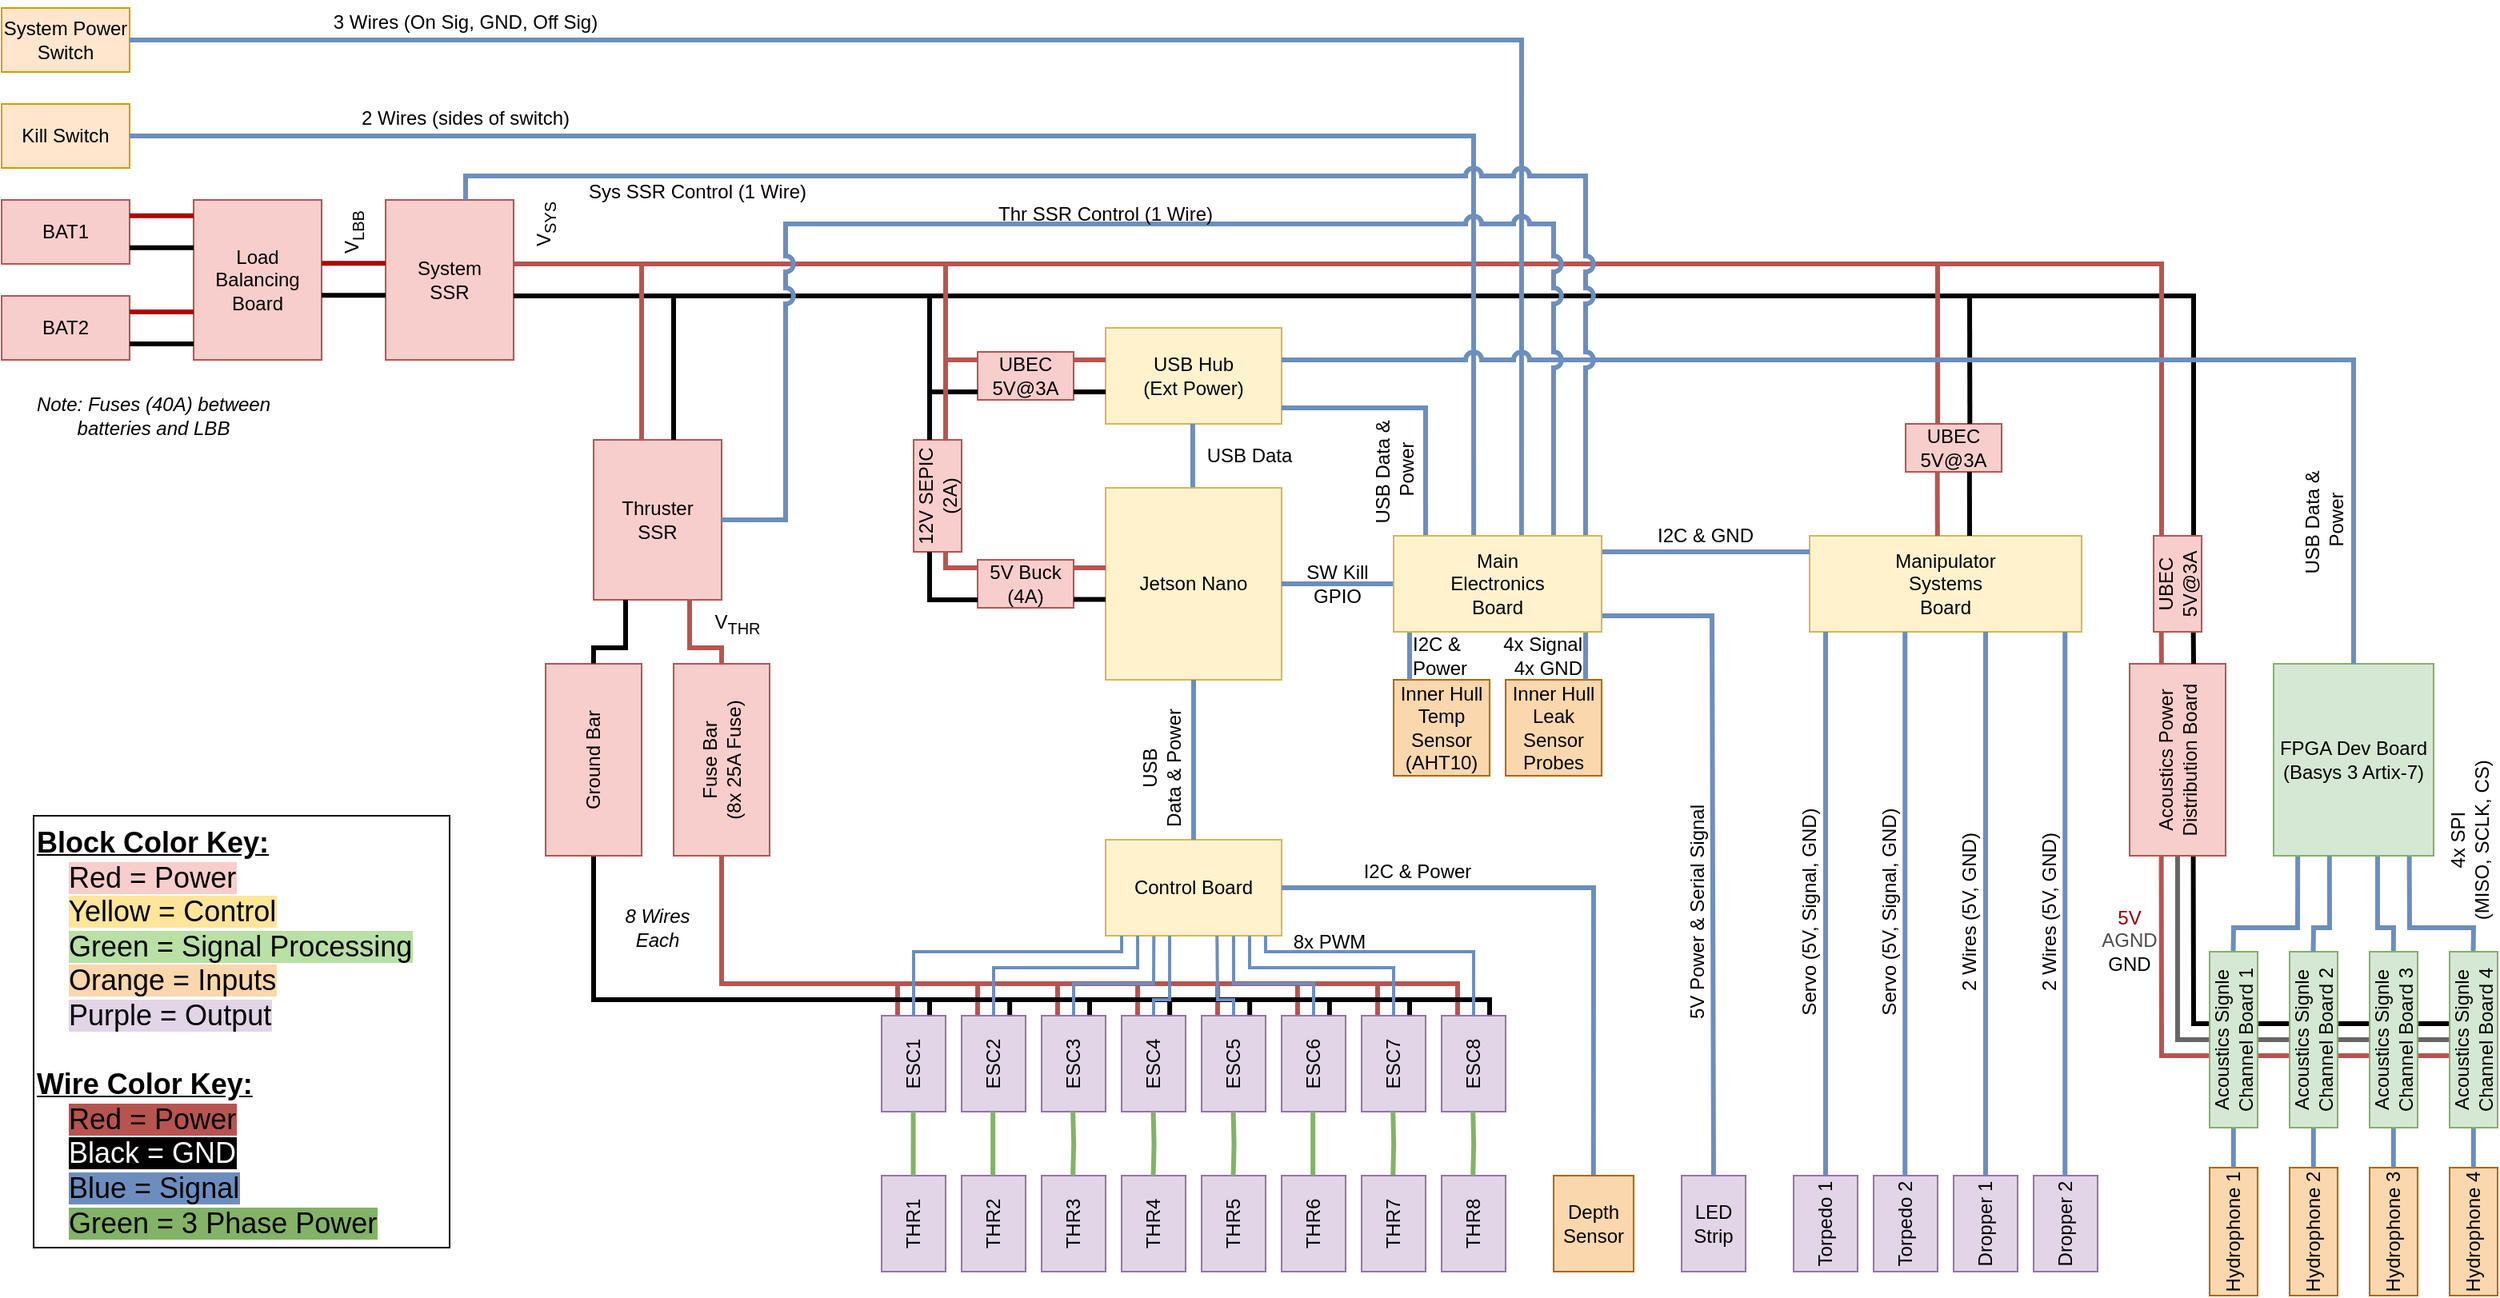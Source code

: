 <mxfile version="20.8.16" type="device"><diagram name="Full Diagram" id="wSYzsVdaOoFKuyUh3hAZ"><mxGraphModel dx="915" dy="533" grid="1" gridSize="10" guides="1" tooltips="1" connect="0" arrows="0" fold="1" page="1" pageScale="1" pageWidth="1100" pageHeight="850" math="0" shadow="0"><root><mxCell id="0"/><mxCell id="1" parent="0"/><mxCell id="Zx0QIyglQfY9djiNJGsM-125" value="" style="endArrow=none;html=1;rounded=0;strokeWidth=3;fontSize=12;fontColor=#4D4D4D;jumpStyle=none;entryX=0.65;entryY=1.002;entryDx=0;entryDy=0;entryPerimeter=0;exitX=1;exitY=0.497;exitDx=0;exitDy=0;exitPerimeter=0;fillColor=#dae8fc;strokeColor=#6c8ebf;" parent="1" source="Zx0QIyglQfY9djiNJGsM-117" target="Zx0QIyglQfY9djiNJGsM-64" edge="1"><mxGeometry width="50" height="50" relative="1" as="geometry"><mxPoint x="1844.76" y="615" as="sourcePoint"/><mxPoint x="1844.76" y="550" as="targetPoint"/><Array as="points"><mxPoint x="1845" y="600"/><mxPoint x="1835" y="600"/></Array></mxGeometry></mxCell><mxCell id="Zx0QIyglQfY9djiNJGsM-127" value="" style="endArrow=none;html=1;rounded=0;strokeWidth=3;fontSize=12;fontColor=#4D4D4D;jumpStyle=none;entryX=0.848;entryY=0.996;entryDx=0;entryDy=0;entryPerimeter=0;fillColor=#dae8fc;strokeColor=#6c8ebf;" parent="1" target="Zx0QIyglQfY9djiNJGsM-64" edge="1"><mxGeometry width="50" height="50" relative="1" as="geometry"><mxPoint x="1894.76" y="615" as="sourcePoint"/><mxPoint x="1894.76" y="550" as="targetPoint"/><Array as="points"><mxPoint x="1895" y="600"/><mxPoint x="1855" y="600"/></Array></mxGeometry></mxCell><mxCell id="Zx0QIyglQfY9djiNJGsM-126" value="" style="endArrow=none;html=1;rounded=0;strokeWidth=3;fontSize=12;fontColor=#4D4D4D;jumpStyle=none;entryX=0.151;entryY=0.992;entryDx=0;entryDy=0;entryPerimeter=0;fillColor=#dae8fc;strokeColor=#6c8ebf;" parent="1" target="Zx0QIyglQfY9djiNJGsM-64" edge="1"><mxGeometry width="50" height="50" relative="1" as="geometry"><mxPoint x="1744.76" y="615" as="sourcePoint"/><mxPoint x="1744.76" y="550" as="targetPoint"/><Array as="points"><mxPoint x="1745" y="600"/><mxPoint x="1785" y="600"/></Array></mxGeometry></mxCell><mxCell id="Zx0QIyglQfY9djiNJGsM-122" value="" style="endArrow=none;html=1;rounded=0;strokeWidth=3;fontSize=12;fontColor=#4D4D4D;jumpStyle=none;entryX=0.006;entryY=0.33;entryDx=0;entryDy=0;entryPerimeter=0;fillColor=#f5f5f5;strokeColor=#666666;" parent="1" source="Zx0QIyglQfY9djiNJGsM-120" edge="1"><mxGeometry width="50" height="50" relative="1" as="geometry"><mxPoint x="1890.2" y="680.73" as="sourcePoint"/><mxPoint x="1710.0" y="555.0" as="targetPoint"/><Array as="points"><mxPoint x="1710" y="670"/></Array></mxGeometry></mxCell><mxCell id="Zx0QIyglQfY9djiNJGsM-123" value="" style="endArrow=none;html=1;rounded=0;strokeWidth=3;fontSize=12;fontColor=#4D4D4D;jumpStyle=none;entryX=0.006;entryY=0.33;entryDx=0;entryDy=0;entryPerimeter=0;" parent="1" edge="1"><mxGeometry width="50" height="50" relative="1" as="geometry"><mxPoint x="1880" y="660" as="sourcePoint"/><mxPoint x="1719.8" y="555.0" as="targetPoint"/><Array as="points"><mxPoint x="1720" y="660"/></Array></mxGeometry></mxCell><mxCell id="Zx0QIyglQfY9djiNJGsM-121" value="" style="endArrow=none;html=1;rounded=0;strokeWidth=3;fontSize=12;fontColor=#4D4D4D;jumpStyle=none;entryX=0.006;entryY=0.33;entryDx=0;entryDy=0;entryPerimeter=0;exitX=0.409;exitY=0;exitDx=0;exitDy=0;exitPerimeter=0;fillColor=#f8cecc;strokeColor=#b85450;" parent="1" source="Zx0QIyglQfY9djiNJGsM-120" target="Zx0QIyglQfY9djiNJGsM-63" edge="1"><mxGeometry width="50" height="50" relative="1" as="geometry"><mxPoint x="1730" y="680" as="sourcePoint"/><mxPoint x="1700" y="560" as="targetPoint"/><Array as="points"><mxPoint x="1700" y="680"/></Array></mxGeometry></mxCell><mxCell id="I6thCx973Pig9HE9OOFz-101" value="" style="endArrow=none;html=1;rounded=0;strokeWidth=3;fillColor=#f8cecc;strokeColor=#b85450;" parent="1" edge="1"><mxGeometry width="50" height="50" relative="1" as="geometry"><mxPoint x="1210" y="655" as="sourcePoint"/><mxPoint x="1210" y="635" as="targetPoint"/></mxGeometry></mxCell><mxCell id="I6thCx973Pig9HE9OOFz-76" value="" style="endArrow=none;html=1;rounded=0;exitX=0.75;exitY=0;exitDx=0;exitDy=0;strokeWidth=3;" parent="1" source="I6thCx973Pig9HE9OOFz-19" edge="1"><mxGeometry width="50" height="50" relative="1" as="geometry"><mxPoint x="1230" y="695" as="sourcePoint"/><mxPoint x="1270" y="645" as="targetPoint"/><Array as="points"><mxPoint x="1280" y="645"/></Array></mxGeometry></mxCell><mxCell id="I6thCx973Pig9HE9OOFz-78" value="" style="endArrow=none;html=1;rounded=0;exitX=0.75;exitY=0;exitDx=0;exitDy=0;strokeWidth=3;" parent="1" edge="1"><mxGeometry width="50" height="50" relative="1" as="geometry"><mxPoint x="1230" y="655" as="sourcePoint"/><mxPoint x="1230" y="645" as="targetPoint"/></mxGeometry></mxCell><mxCell id="Zx0QIyglQfY9djiNJGsM-31" value="" style="endArrow=none;html=1;rounded=0;strokeWidth=3;fontSize=18;fontColor=#ffffff;entryX=0.25;entryY=0;entryDx=0;entryDy=0;entryPerimeter=0;fillColor=#f8cecc;strokeColor=#b85450;" parent="1" target="I6thCx973Pig9HE9OOFz-19" edge="1"><mxGeometry width="50" height="50" relative="1" as="geometry"><mxPoint x="1250" y="635" as="sourcePoint"/><mxPoint x="1300" y="585" as="targetPoint"/><Array as="points"><mxPoint x="1260" y="635"/></Array></mxGeometry></mxCell><mxCell id="I6thCx973Pig9HE9OOFz-102" value="" style="endArrow=none;html=1;rounded=0;strokeWidth=3;fillColor=#f8cecc;strokeColor=#b85450;" parent="1" edge="1"><mxGeometry width="50" height="50" relative="1" as="geometry"><mxPoint x="1160" y="655" as="sourcePoint"/><mxPoint x="1159.93" y="635" as="targetPoint"/></mxGeometry></mxCell><mxCell id="I6thCx973Pig9HE9OOFz-114" value="" style="endArrow=none;html=1;rounded=0;strokeWidth=3;fillColor=#f8cecc;strokeColor=#b85450;" parent="1" edge="1"><mxGeometry width="50" height="50" relative="1" as="geometry"><mxPoint x="1110" y="655" as="sourcePoint"/><mxPoint x="1110.07" y="635" as="targetPoint"/></mxGeometry></mxCell><mxCell id="I6thCx973Pig9HE9OOFz-79" value="" style="endArrow=none;html=1;rounded=0;exitX=0.75;exitY=0;exitDx=0;exitDy=0;strokeWidth=3;" parent="1" edge="1"><mxGeometry width="50" height="50" relative="1" as="geometry"><mxPoint x="1179.93" y="655" as="sourcePoint"/><mxPoint x="1179.93" y="645" as="targetPoint"/></mxGeometry></mxCell><mxCell id="I6thCx973Pig9HE9OOFz-80" value="" style="endArrow=none;html=1;rounded=0;exitX=0.75;exitY=0;exitDx=0;exitDy=0;strokeWidth=3;" parent="1" edge="1"><mxGeometry width="50" height="50" relative="1" as="geometry"><mxPoint x="1130.07" y="655" as="sourcePoint"/><mxPoint x="1130.07" y="645" as="targetPoint"/></mxGeometry></mxCell><mxCell id="I6thCx973Pig9HE9OOFz-104" value="" style="endArrow=none;html=1;rounded=0;strokeWidth=3;fillColor=#f8cecc;strokeColor=#b85450;" parent="1" edge="1"><mxGeometry width="50" height="50" relative="1" as="geometry"><mxPoint x="1060" y="655" as="sourcePoint"/><mxPoint x="1060.07" y="635" as="targetPoint"/></mxGeometry></mxCell><mxCell id="I6thCx973Pig9HE9OOFz-105" value="" style="endArrow=none;html=1;rounded=0;strokeWidth=3;fillColor=#f8cecc;strokeColor=#b85450;" parent="1" edge="1"><mxGeometry width="50" height="50" relative="1" as="geometry"><mxPoint x="1010" y="655" as="sourcePoint"/><mxPoint x="1010" y="635" as="targetPoint"/></mxGeometry></mxCell><mxCell id="I6thCx973Pig9HE9OOFz-106" value="" style="endArrow=none;html=1;rounded=0;strokeWidth=3;fillColor=#f8cecc;strokeColor=#b85450;" parent="1" edge="1"><mxGeometry width="50" height="50" relative="1" as="geometry"><mxPoint x="960" y="655" as="sourcePoint"/><mxPoint x="960.07" y="635" as="targetPoint"/></mxGeometry></mxCell><mxCell id="I6thCx973Pig9HE9OOFz-107" value="" style="endArrow=none;html=1;rounded=0;strokeWidth=3;fillColor=#f8cecc;strokeColor=#b85450;" parent="1" edge="1"><mxGeometry width="50" height="50" relative="1" as="geometry"><mxPoint x="910" y="655" as="sourcePoint"/><mxPoint x="910.0" y="635" as="targetPoint"/></mxGeometry></mxCell><mxCell id="I6thCx973Pig9HE9OOFz-81" value="" style="endArrow=none;html=1;rounded=0;exitX=0.75;exitY=0;exitDx=0;exitDy=0;strokeWidth=3;" parent="1" edge="1"><mxGeometry width="50" height="50" relative="1" as="geometry"><mxPoint x="1080.07" y="655" as="sourcePoint"/><mxPoint x="1080.07" y="645" as="targetPoint"/></mxGeometry></mxCell><mxCell id="I6thCx973Pig9HE9OOFz-82" value="" style="endArrow=none;html=1;rounded=0;exitX=0.75;exitY=0;exitDx=0;exitDy=0;strokeWidth=3;" parent="1" edge="1"><mxGeometry width="50" height="50" relative="1" as="geometry"><mxPoint x="1030" y="655" as="sourcePoint"/><mxPoint x="1030" y="645" as="targetPoint"/></mxGeometry></mxCell><mxCell id="I6thCx973Pig9HE9OOFz-83" value="" style="endArrow=none;html=1;rounded=0;exitX=0.75;exitY=0;exitDx=0;exitDy=0;strokeWidth=3;" parent="1" edge="1"><mxGeometry width="50" height="50" relative="1" as="geometry"><mxPoint x="980.07" y="655" as="sourcePoint"/><mxPoint x="980.07" y="645" as="targetPoint"/></mxGeometry></mxCell><mxCell id="I6thCx973Pig9HE9OOFz-84" value="" style="endArrow=none;html=1;rounded=0;exitX=0.75;exitY=0;exitDx=0;exitDy=0;strokeWidth=3;" parent="1" edge="1"><mxGeometry width="50" height="50" relative="1" as="geometry"><mxPoint x="930.0" y="655" as="sourcePoint"/><mxPoint x="930.0" y="645" as="targetPoint"/></mxGeometry></mxCell><mxCell id="I6thCx973Pig9HE9OOFz-99" value="" style="endArrow=none;html=1;rounded=0;strokeWidth=3;fillColor=#f8cecc;strokeColor=#b85450;" parent="1" edge="1"><mxGeometry width="50" height="50" relative="1" as="geometry"><mxPoint x="890" y="635" as="sourcePoint"/><mxPoint x="1260" y="635" as="targetPoint"/></mxGeometry></mxCell><mxCell id="I6thCx973Pig9HE9OOFz-75" value="" style="endArrow=none;html=1;rounded=0;strokeWidth=3;" parent="1" edge="1"><mxGeometry width="50" height="50" relative="1" as="geometry"><mxPoint x="890" y="645" as="sourcePoint"/><mxPoint x="1280" y="645" as="targetPoint"/></mxGeometry></mxCell><mxCell id="pXrCUZJq0A-ahUlnkioL-63" value="SW Kill GPIO" style="text;html=1;strokeColor=none;fillColor=none;align=center;verticalAlign=middle;whiteSpace=wrap;rounded=0;" parent="1" vertex="1"><mxGeometry x="1150" y="370" width="70" height="30" as="geometry"/></mxCell><mxCell id="pXrCUZJq0A-ahUlnkioL-66" value="4x Signal&lt;br&gt;4x GND" style="text;html=1;strokeColor=none;fillColor=none;align=right;verticalAlign=middle;whiteSpace=wrap;rounded=0;" parent="1" vertex="1"><mxGeometry x="1280" y="415" width="60" height="30" as="geometry"/></mxCell><mxCell id="pXrCUZJq0A-ahUlnkioL-61" value="I2C &amp;amp; Power" style="text;html=1;strokeColor=none;fillColor=none;align=left;verticalAlign=middle;whiteSpace=wrap;rounded=0;" parent="1" vertex="1"><mxGeometry x="1230" y="415" width="40" height="30" as="geometry"/></mxCell><mxCell id="I6thCx973Pig9HE9OOFz-149" value="System&lt;br&gt;SSR" style="whiteSpace=wrap;html=1;strokeColor=#b85450;strokeWidth=1;fillColor=#f8cecc;" parent="1" vertex="1"><mxGeometry x="590" y="145" width="80" height="100" as="geometry"/></mxCell><mxCell id="I6thCx973Pig9HE9OOFz-1" value="Jetson Nano" style="rounded=0;whiteSpace=wrap;html=1;fillColor=#fff2cc;strokeColor=#d6b656;" parent="1" vertex="1"><mxGeometry x="1040" y="325" width="110" height="120" as="geometry"/></mxCell><mxCell id="I6thCx973Pig9HE9OOFz-3" value="Control Board" style="rounded=0;whiteSpace=wrap;html=1;fillColor=#fff2cc;strokeColor=#d6b656;" parent="1" vertex="1"><mxGeometry x="1040" y="545" width="110" height="60" as="geometry"/></mxCell><mxCell id="I6thCx973Pig9HE9OOFz-4" value="ESC1" style="rounded=0;whiteSpace=wrap;html=1;horizontal=0;fillColor=#e1d5e7;strokeColor=#9673a6;" parent="1" vertex="1"><mxGeometry x="900" y="655" width="40" height="60" as="geometry"/></mxCell><mxCell id="I6thCx973Pig9HE9OOFz-13" value="ESC2" style="rounded=0;whiteSpace=wrap;html=1;horizontal=0;fillColor=#e1d5e7;strokeColor=#9673a6;" parent="1" vertex="1"><mxGeometry x="950" y="655" width="40" height="60" as="geometry"/></mxCell><mxCell id="I6thCx973Pig9HE9OOFz-14" value="ESC3" style="rounded=0;whiteSpace=wrap;html=1;horizontal=0;fillColor=#e1d5e7;strokeColor=#9673a6;" parent="1" vertex="1"><mxGeometry x="1000" y="655" width="40" height="60" as="geometry"/></mxCell><mxCell id="I6thCx973Pig9HE9OOFz-15" value="ESC4" style="rounded=0;whiteSpace=wrap;html=1;horizontal=0;fillColor=#e1d5e7;strokeColor=#9673a6;" parent="1" vertex="1"><mxGeometry x="1050" y="655" width="40" height="60" as="geometry"/></mxCell><mxCell id="I6thCx973Pig9HE9OOFz-16" value="ESC5" style="rounded=0;whiteSpace=wrap;html=1;horizontal=0;fillColor=#e1d5e7;strokeColor=#9673a6;" parent="1" vertex="1"><mxGeometry x="1100" y="655" width="40" height="60" as="geometry"/></mxCell><mxCell id="I6thCx973Pig9HE9OOFz-17" value="ESC6" style="rounded=0;whiteSpace=wrap;html=1;horizontal=0;fillColor=#e1d5e7;strokeColor=#9673a6;" parent="1" vertex="1"><mxGeometry x="1150" y="655" width="40" height="60" as="geometry"/></mxCell><mxCell id="I6thCx973Pig9HE9OOFz-18" value="ESC7" style="rounded=0;whiteSpace=wrap;html=1;horizontal=0;fillColor=#e1d5e7;strokeColor=#9673a6;" parent="1" vertex="1"><mxGeometry x="1200" y="655" width="40" height="60" as="geometry"/></mxCell><mxCell id="I6thCx973Pig9HE9OOFz-19" value="ESC8" style="rounded=0;whiteSpace=wrap;html=1;horizontal=0;fillColor=#e1d5e7;strokeColor=#9673a6;" parent="1" vertex="1"><mxGeometry x="1250" y="655" width="40" height="60" as="geometry"/></mxCell><mxCell id="I6thCx973Pig9HE9OOFz-20" value="THR1" style="rounded=0;whiteSpace=wrap;html=1;horizontal=0;fillColor=#e1d5e7;strokeColor=#9673a6;" parent="1" vertex="1"><mxGeometry x="900" y="755" width="40" height="60" as="geometry"/></mxCell><mxCell id="I6thCx973Pig9HE9OOFz-21" value="THR2" style="rounded=0;whiteSpace=wrap;html=1;horizontal=0;fillColor=#e1d5e7;strokeColor=#9673a6;" parent="1" vertex="1"><mxGeometry x="950" y="755" width="40" height="60" as="geometry"/></mxCell><mxCell id="I6thCx973Pig9HE9OOFz-22" value="THR3" style="rounded=0;whiteSpace=wrap;html=1;horizontal=0;" parent="1" vertex="1"><mxGeometry x="1000" y="755" width="40" height="60" as="geometry"/></mxCell><mxCell id="I6thCx973Pig9HE9OOFz-23" value="THR4" style="rounded=0;whiteSpace=wrap;html=1;horizontal=0;" parent="1" vertex="1"><mxGeometry x="1050" y="755" width="40" height="60" as="geometry"/></mxCell><mxCell id="I6thCx973Pig9HE9OOFz-24" value="THR5" style="rounded=0;whiteSpace=wrap;html=1;horizontal=0;" parent="1" vertex="1"><mxGeometry x="1100" y="755" width="40" height="60" as="geometry"/></mxCell><mxCell id="I6thCx973Pig9HE9OOFz-25" value="THR6" style="rounded=0;whiteSpace=wrap;html=1;horizontal=0;" parent="1" vertex="1"><mxGeometry x="1150" y="755" width="40" height="60" as="geometry"/></mxCell><mxCell id="I6thCx973Pig9HE9OOFz-26" value="THR7" style="rounded=0;whiteSpace=wrap;html=1;horizontal=0;" parent="1" vertex="1"><mxGeometry x="1200" y="755" width="40" height="60" as="geometry"/></mxCell><mxCell id="I6thCx973Pig9HE9OOFz-27" value="THR8" style="rounded=0;whiteSpace=wrap;html=1;horizontal=0;fillColor=#e1d5e7;strokeColor=#9673a6;" parent="1" vertex="1"><mxGeometry x="1250" y="755" width="40" height="60" as="geometry"/></mxCell><mxCell id="I6thCx973Pig9HE9OOFz-48" style="edgeStyle=orthogonalEdgeStyle;rounded=0;orthogonalLoop=1;jettySize=auto;html=1;exitX=0.25;exitY=1;exitDx=0;exitDy=0;entryX=0.25;entryY=0;entryDx=0;entryDy=0;endArrow=none;endFill=0;fillColor=#d5e8d4;strokeColor=#82b366;strokeWidth=3;" parent="1" edge="1"><mxGeometry relative="1" as="geometry"><mxPoint x="1219.62" y="715" as="sourcePoint"/><mxPoint x="1219.62" y="755" as="targetPoint"/></mxGeometry></mxCell><mxCell id="I6thCx973Pig9HE9OOFz-51" style="edgeStyle=orthogonalEdgeStyle;rounded=0;orthogonalLoop=1;jettySize=auto;html=1;exitX=0.25;exitY=1;exitDx=0;exitDy=0;entryX=0.25;entryY=0;entryDx=0;entryDy=0;endArrow=none;endFill=0;fillColor=#d5e8d4;strokeColor=#82b366;strokeWidth=3;" parent="1" edge="1"><mxGeometry relative="1" as="geometry"><mxPoint x="1269.62" y="715" as="sourcePoint"/><mxPoint x="1269.62" y="755" as="targetPoint"/></mxGeometry></mxCell><mxCell id="I6thCx973Pig9HE9OOFz-65" value="8x PWM" style="text;html=1;strokeColor=none;fillColor=none;align=center;verticalAlign=top;whiteSpace=wrap;rounded=0;rotation=0;" parent="1" vertex="1"><mxGeometry x="1150" y="595" width="60" height="30" as="geometry"/></mxCell><mxCell id="I6thCx973Pig9HE9OOFz-71" value="" style="endArrow=none;html=1;rounded=0;entryX=0.498;entryY=0.023;entryDx=0;entryDy=0;fillColor=#dae8fc;strokeColor=#6c8ebf;entryPerimeter=0;exitX=1;exitY=0.5;exitDx=0;exitDy=0;exitPerimeter=0;strokeWidth=3;" parent="1" source="I6thCx973Pig9HE9OOFz-3" target="I6thCx973Pig9HE9OOFz-117" edge="1"><mxGeometry width="50" height="50" relative="1" as="geometry"><mxPoint x="1160" y="575" as="sourcePoint"/><mxPoint x="1300.12" y="565.32" as="targetPoint"/><Array as="points"><mxPoint x="1345" y="575"/></Array></mxGeometry></mxCell><mxCell id="I6thCx973Pig9HE9OOFz-74" value="I2C &amp;amp; Power" style="text;html=1;strokeColor=none;fillColor=none;align=center;verticalAlign=middle;whiteSpace=wrap;rounded=0;" parent="1" vertex="1"><mxGeometry x="1190" y="555" width="90" height="20" as="geometry"/></mxCell><mxCell id="I6thCx973Pig9HE9OOFz-56" value="" style="endArrow=none;html=1;rounded=0;exitX=0.5;exitY=0;exitDx=0;exitDy=0;fillColor=#dae8fc;strokeColor=#6c8ebf;strokeWidth=2;" parent="1" source="I6thCx973Pig9HE9OOFz-4" edge="1"><mxGeometry width="50" height="50" relative="1" as="geometry"><mxPoint x="920" y="625" as="sourcePoint"/><mxPoint x="1050" y="605" as="targetPoint"/><Array as="points"><mxPoint x="920" y="615"/><mxPoint x="1020" y="615"/><mxPoint x="1050" y="615"/></Array></mxGeometry></mxCell><mxCell id="I6thCx973Pig9HE9OOFz-57" value="" style="endArrow=none;html=1;rounded=0;exitX=0.5;exitY=0;exitDx=0;exitDy=0;fillColor=#dae8fc;strokeColor=#6c8ebf;strokeWidth=2;" parent="1" edge="1"><mxGeometry width="50" height="50" relative="1" as="geometry"><mxPoint x="970" y="655" as="sourcePoint"/><mxPoint x="1060" y="605" as="targetPoint"/><Array as="points"><mxPoint x="970" y="625"/><mxPoint x="1010" y="625"/><mxPoint x="1060" y="625"/><mxPoint x="1060" y="615"/></Array></mxGeometry></mxCell><mxCell id="I6thCx973Pig9HE9OOFz-58" value="" style="endArrow=none;html=1;rounded=0;entryX=0.274;entryY=1.004;entryDx=0;entryDy=0;exitX=0.5;exitY=0;exitDx=0;exitDy=0;fillColor=#dae8fc;strokeColor=#6c8ebf;entryPerimeter=0;strokeWidth=2;" parent="1" source="I6thCx973Pig9HE9OOFz-14" target="I6thCx973Pig9HE9OOFz-3" edge="1"><mxGeometry width="50" height="50" relative="1" as="geometry"><mxPoint x="1070" y="625" as="sourcePoint"/><mxPoint x="1080" y="595" as="targetPoint"/><Array as="points"><mxPoint x="1020" y="635"/><mxPoint x="1070" y="635"/></Array></mxGeometry></mxCell><mxCell id="I6thCx973Pig9HE9OOFz-59" value="" style="endArrow=none;html=1;rounded=0;exitX=0.5;exitY=0;exitDx=0;exitDy=0;fillColor=#dae8fc;strokeColor=#6c8ebf;strokeWidth=2;" parent="1" source="I6thCx973Pig9HE9OOFz-15" edge="1"><mxGeometry width="50" height="50" relative="1" as="geometry"><mxPoint x="1030" y="645" as="sourcePoint"/><mxPoint x="1080" y="605" as="targetPoint"/><Array as="points"><mxPoint x="1070" y="645"/><mxPoint x="1080" y="645"/></Array></mxGeometry></mxCell><mxCell id="I6thCx973Pig9HE9OOFz-61" value="" style="endArrow=none;html=1;rounded=0;exitX=0.5;exitY=0;exitDx=0;exitDy=0;entryX=0.633;entryY=1.002;entryDx=0;entryDy=0;entryPerimeter=0;fillColor=#dae8fc;strokeColor=#6c8ebf;strokeWidth=2;" parent="1" source="I6thCx973Pig9HE9OOFz-16" target="I6thCx973Pig9HE9OOFz-3" edge="1"><mxGeometry width="50" height="50" relative="1" as="geometry"><mxPoint x="1110" y="665" as="sourcePoint"/><mxPoint x="1110" y="615" as="targetPoint"/><Array as="points"><mxPoint x="1120" y="645"/><mxPoint x="1110" y="645"/></Array></mxGeometry></mxCell><mxCell id="I6thCx973Pig9HE9OOFz-62" value="" style="endArrow=none;html=1;rounded=0;entryX=0.727;entryY=1;entryDx=0;entryDy=0;entryPerimeter=0;exitX=0.5;exitY=0;exitDx=0;exitDy=0;fillColor=#dae8fc;strokeColor=#6c8ebf;strokeWidth=2;" parent="1" source="I6thCx973Pig9HE9OOFz-17" target="I6thCx973Pig9HE9OOFz-3" edge="1"><mxGeometry width="50" height="50" relative="1" as="geometry"><mxPoint x="1110" y="665" as="sourcePoint"/><mxPoint x="1160" y="615" as="targetPoint"/><Array as="points"><mxPoint x="1170" y="635"/><mxPoint x="1120" y="635"/></Array></mxGeometry></mxCell><mxCell id="I6thCx973Pig9HE9OOFz-63" value="" style="endArrow=none;html=1;rounded=0;entryX=0.818;entryY=1;entryDx=0;entryDy=0;entryPerimeter=0;exitX=0.5;exitY=0;exitDx=0;exitDy=0;fillColor=#dae8fc;strokeColor=#6c8ebf;strokeWidth=2;" parent="1" source="I6thCx973Pig9HE9OOFz-18" target="I6thCx973Pig9HE9OOFz-3" edge="1"><mxGeometry width="50" height="50" relative="1" as="geometry"><mxPoint x="1110" y="665" as="sourcePoint"/><mxPoint x="1160" y="615" as="targetPoint"/><Array as="points"><mxPoint x="1220" y="625"/><mxPoint x="1130" y="625"/></Array></mxGeometry></mxCell><mxCell id="I6thCx973Pig9HE9OOFz-64" value="" style="endArrow=none;html=1;rounded=0;entryX=0.909;entryY=1;entryDx=0;entryDy=0;entryPerimeter=0;exitX=0.5;exitY=0;exitDx=0;exitDy=0;fillColor=#dae8fc;strokeColor=#6c8ebf;strokeWidth=2;" parent="1" source="I6thCx973Pig9HE9OOFz-19" target="I6thCx973Pig9HE9OOFz-3" edge="1"><mxGeometry width="50" height="50" relative="1" as="geometry"><mxPoint x="1230" y="645" as="sourcePoint"/><mxPoint x="1160" y="615" as="targetPoint"/><Array as="points"><mxPoint x="1270" y="615"/><mxPoint x="1190" y="615"/><mxPoint x="1140" y="615"/></Array></mxGeometry></mxCell><mxCell id="I6thCx973Pig9HE9OOFz-117" value="Depth&lt;br&gt;Sensor" style="rounded=0;whiteSpace=wrap;html=1;fillColor=#fad7ac;strokeColor=#b46504;" parent="1" vertex="1"><mxGeometry x="1320" y="755" width="50" height="60" as="geometry"/></mxCell><mxCell id="I6thCx973Pig9HE9OOFz-119" value="" style="endArrow=none;html=1;rounded=0;strokeWidth=3;fillColor=#dae8fc;strokeColor=#6c8ebf;entryX=0.5;entryY=1;entryDx=0;entryDy=0;entryPerimeter=0;" parent="1" source="I6thCx973Pig9HE9OOFz-3" target="I6thCx973Pig9HE9OOFz-1" edge="1"><mxGeometry width="50" height="50" relative="1" as="geometry"><mxPoint x="980" y="565" as="sourcePoint"/><mxPoint x="1100" y="425" as="targetPoint"/></mxGeometry></mxCell><mxCell id="I6thCx973Pig9HE9OOFz-120" value="USB&lt;br&gt;Data &amp;amp; Power" style="text;html=1;strokeColor=none;fillColor=none;align=center;verticalAlign=middle;whiteSpace=wrap;rounded=0;rotation=270;" parent="1" vertex="1"><mxGeometry x="1035" y="485" width="80" height="30" as="geometry"/></mxCell><mxCell id="I6thCx973Pig9HE9OOFz-123" value="Hydrophone 1" style="rounded=0;whiteSpace=wrap;html=1;horizontal=0;fillColor=#fad7ac;strokeColor=#b46504;" parent="1" vertex="1"><mxGeometry x="1730" y="750" width="30" height="80" as="geometry"/></mxCell><mxCell id="I6thCx973Pig9HE9OOFz-138" value="BAT1" style="whiteSpace=wrap;html=1;strokeColor=#b85450;strokeWidth=1;fillColor=#f8cecc;" parent="1" vertex="1"><mxGeometry x="350" y="145" width="80" height="40" as="geometry"/></mxCell><mxCell id="I6thCx973Pig9HE9OOFz-139" value="BAT2" style="whiteSpace=wrap;html=1;strokeColor=#b85450;strokeWidth=1;fillColor=#f8cecc;" parent="1" vertex="1"><mxGeometry x="350" y="205" width="80" height="40" as="geometry"/></mxCell><mxCell id="I6thCx973Pig9HE9OOFz-140" value="Load&lt;br&gt;Balancing&lt;br&gt;Board" style="whiteSpace=wrap;html=1;strokeColor=#b85450;strokeWidth=1;fillColor=#f8cecc;" parent="1" vertex="1"><mxGeometry x="470" y="145" width="80" height="100" as="geometry"/></mxCell><mxCell id="I6thCx973Pig9HE9OOFz-141" value="" style="endArrow=none;html=1;rounded=0;strokeWidth=3;" parent="1" edge="1"><mxGeometry width="50" height="50" relative="1" as="geometry"><mxPoint x="430" y="235" as="sourcePoint"/><mxPoint x="470" y="235" as="targetPoint"/></mxGeometry></mxCell><mxCell id="I6thCx973Pig9HE9OOFz-142" value="" style="endArrow=none;html=1;rounded=0;strokeWidth=3;fillColor=#e51400;strokeColor=#B20000;" parent="1" edge="1"><mxGeometry width="50" height="50" relative="1" as="geometry"><mxPoint x="430" y="215" as="sourcePoint"/><mxPoint x="470" y="215" as="targetPoint"/></mxGeometry></mxCell><mxCell id="I6thCx973Pig9HE9OOFz-143" value="" style="endArrow=none;html=1;rounded=0;strokeWidth=3;" parent="1" edge="1"><mxGeometry width="50" height="50" relative="1" as="geometry"><mxPoint x="430" y="174.92" as="sourcePoint"/><mxPoint x="470" y="174.92" as="targetPoint"/></mxGeometry></mxCell><mxCell id="I6thCx973Pig9HE9OOFz-144" value="" style="endArrow=none;html=1;rounded=0;strokeWidth=3;fillColor=#e51400;strokeColor=#B20000;" parent="1" edge="1"><mxGeometry width="50" height="50" relative="1" as="geometry"><mxPoint x="430" y="154.92" as="sourcePoint"/><mxPoint x="470" y="154.92" as="targetPoint"/></mxGeometry></mxCell><mxCell id="I6thCx973Pig9HE9OOFz-145" value="" style="endArrow=none;html=1;rounded=0;strokeWidth=3;" parent="1" edge="1"><mxGeometry width="50" height="50" relative="1" as="geometry"><mxPoint x="550" y="204.65" as="sourcePoint"/><mxPoint x="590" y="204.65" as="targetPoint"/></mxGeometry></mxCell><mxCell id="I6thCx973Pig9HE9OOFz-146" value="" style="endArrow=none;html=1;rounded=0;strokeWidth=3;fillColor=#e51400;strokeColor=#B20000;" parent="1" edge="1"><mxGeometry width="50" height="50" relative="1" as="geometry"><mxPoint x="550" y="184.65" as="sourcePoint"/><mxPoint x="590" y="184.65" as="targetPoint"/></mxGeometry></mxCell><mxCell id="I6thCx973Pig9HE9OOFz-151" value="" style="endArrow=none;html=1;rounded=0;strokeWidth=3;" parent="1" edge="1"><mxGeometry width="50" height="50" relative="1" as="geometry"><mxPoint x="670" y="205" as="sourcePoint"/><mxPoint x="1610" y="205" as="targetPoint"/></mxGeometry></mxCell><mxCell id="I6thCx973Pig9HE9OOFz-152" value="" style="endArrow=none;html=1;rounded=0;strokeWidth=3;fillColor=#f8cecc;strokeColor=#b85450;" parent="1" edge="1"><mxGeometry width="50" height="50" relative="1" as="geometry"><mxPoint x="670" y="185" as="sourcePoint"/><mxPoint x="1610" y="185" as="targetPoint"/></mxGeometry></mxCell><mxCell id="I6thCx973Pig9HE9OOFz-155" value="V&lt;sub&gt;LBB&lt;/sub&gt;" style="text;html=1;strokeColor=none;fillColor=none;align=center;verticalAlign=middle;whiteSpace=wrap;rounded=0;rotation=-90;fontStyle=0" parent="1" vertex="1"><mxGeometry x="540" y="150" width="60" height="30" as="geometry"/></mxCell><mxCell id="I6thCx973Pig9HE9OOFz-156" value="V&lt;font style=&quot;font-size: 12px;&quot;&gt;&lt;sub&gt;SYS&lt;/sub&gt;&lt;/font&gt;" style="text;html=1;strokeColor=none;fillColor=none;align=center;verticalAlign=middle;whiteSpace=wrap;rounded=0;rotation=-90;" parent="1" vertex="1"><mxGeometry x="660" y="145" width="60" height="30" as="geometry"/></mxCell><mxCell id="I6thCx973Pig9HE9OOFz-158" value="Thruster&lt;br&gt;SSR" style="whiteSpace=wrap;html=1;strokeColor=#b85450;strokeWidth=1;fillColor=#f8cecc;" parent="1" vertex="1"><mxGeometry x="720" y="295" width="80" height="100" as="geometry"/></mxCell><mxCell id="I6thCx973Pig9HE9OOFz-161" value="V&lt;sub style=&quot;&quot;&gt;&lt;font style=&quot;font-size: 10px;&quot;&gt;THR&lt;/font&gt;&lt;/sub&gt;" style="text;html=1;strokeColor=none;fillColor=none;align=center;verticalAlign=middle;whiteSpace=wrap;rounded=0;rotation=0;" parent="1" vertex="1"><mxGeometry x="780" y="395" width="60" height="30" as="geometry"/></mxCell><mxCell id="I6thCx973Pig9HE9OOFz-164" value="" style="endArrow=none;html=1;rounded=0;strokeWidth=3;fontSize=12;" parent="1" target="pXrCUZJq0A-ahUlnkioL-27" edge="1"><mxGeometry width="50" height="50" relative="1" as="geometry"><mxPoint x="890" y="645" as="sourcePoint"/><mxPoint x="720" y="565" as="targetPoint"/><Array as="points"><mxPoint x="720" y="645"/></Array></mxGeometry></mxCell><mxCell id="I6thCx973Pig9HE9OOFz-169" value="&lt;i&gt;8 Wires&lt;br&gt;Each&lt;br&gt;&lt;/i&gt;" style="text;html=1;strokeColor=none;fillColor=none;align=center;verticalAlign=middle;whiteSpace=wrap;rounded=0;fontSize=12;" parent="1" vertex="1"><mxGeometry x="730" y="585" width="60" height="30" as="geometry"/></mxCell><mxCell id="pXrCUZJq0A-ahUlnkioL-5" value="USB Hub&lt;br&gt;(Ext Power)" style="rounded=0;whiteSpace=wrap;html=1;fillColor=#fff2cc;strokeColor=#d6b656;" parent="1" vertex="1"><mxGeometry x="1040" y="225" width="110" height="60" as="geometry"/></mxCell><mxCell id="pXrCUZJq0A-ahUlnkioL-6" value="" style="endArrow=none;html=1;rounded=0;strokeWidth=3;fillColor=#dae8fc;strokeColor=#6c8ebf;entryX=0.495;entryY=0.999;entryDx=0;entryDy=0;entryPerimeter=0;exitX=0.495;exitY=-0.003;exitDx=0;exitDy=0;exitPerimeter=0;" parent="1" source="I6thCx973Pig9HE9OOFz-1" target="pXrCUZJq0A-ahUlnkioL-5" edge="1"><mxGeometry width="50" height="50" relative="1" as="geometry"><mxPoint x="1095" y="295" as="sourcePoint"/><mxPoint x="1094.71" y="275" as="targetPoint"/></mxGeometry></mxCell><mxCell id="pXrCUZJq0A-ahUlnkioL-7" value="USB Data" style="text;html=1;strokeColor=none;fillColor=none;align=center;verticalAlign=middle;whiteSpace=wrap;rounded=0;" parent="1" vertex="1"><mxGeometry x="1100" y="285" width="60" height="40" as="geometry"/></mxCell><mxCell id="pXrCUZJq0A-ahUlnkioL-8" value="LED&lt;br&gt;Strip" style="rounded=0;whiteSpace=wrap;html=1;fillColor=#e1d5e7;strokeColor=#9673a6;" parent="1" vertex="1"><mxGeometry x="1400" y="755" width="40" height="60" as="geometry"/></mxCell><mxCell id="pXrCUZJq0A-ahUlnkioL-22" value="UBEC&lt;br&gt;5V@3A" style="rounded=0;whiteSpace=wrap;html=1;fillColor=#f8cecc;strokeColor=#b85450;" parent="1" vertex="1"><mxGeometry x="960" y="240" width="60" height="30" as="geometry"/></mxCell><mxCell id="pXrCUZJq0A-ahUlnkioL-23" value="" style="endArrow=none;html=1;rounded=0;exitX=1;exitY=0.167;exitDx=0;exitDy=0;exitPerimeter=0;entryX=0;entryY=0.333;entryDx=0;entryDy=0;entryPerimeter=0;fillColor=#f8cecc;strokeColor=#b85450;strokeWidth=3;" parent="1" source="pXrCUZJq0A-ahUlnkioL-22" target="pXrCUZJq0A-ahUlnkioL-5" edge="1"><mxGeometry width="50" height="50" relative="1" as="geometry"><mxPoint x="1035" y="185" as="sourcePoint"/><mxPoint x="1085" y="135" as="targetPoint"/></mxGeometry></mxCell><mxCell id="pXrCUZJq0A-ahUlnkioL-24" value="" style="endArrow=none;html=1;rounded=0;exitX=1;exitY=0.167;exitDx=0;exitDy=0;exitPerimeter=0;entryX=0;entryY=0.333;entryDx=0;entryDy=0;entryPerimeter=0;strokeWidth=3;" parent="1" edge="1"><mxGeometry width="50" height="50" relative="1" as="geometry"><mxPoint x="1020" y="265.03" as="sourcePoint"/><mxPoint x="1040" y="265" as="targetPoint"/></mxGeometry></mxCell><mxCell id="pXrCUZJq0A-ahUlnkioL-25" value="" style="endArrow=none;html=1;rounded=0;strokeWidth=3;" parent="1" edge="1"><mxGeometry width="50" height="50" relative="1" as="geometry"><mxPoint x="930" y="205" as="sourcePoint"/><mxPoint x="960" y="265" as="targetPoint"/><Array as="points"><mxPoint x="930" y="265"/></Array></mxGeometry></mxCell><mxCell id="pXrCUZJq0A-ahUlnkioL-26" value="" style="endArrow=none;html=1;rounded=0;strokeWidth=3;fillColor=#f8cecc;strokeColor=#b85450;" parent="1" edge="1"><mxGeometry width="50" height="50" relative="1" as="geometry"><mxPoint x="940" y="185" as="sourcePoint"/><mxPoint x="960" y="245" as="targetPoint"/><Array as="points"><mxPoint x="940" y="215"/><mxPoint x="940" y="245"/></Array></mxGeometry></mxCell><mxCell id="pXrCUZJq0A-ahUlnkioL-27" value="Ground Bar" style="rounded=0;whiteSpace=wrap;html=1;strokeColor=#b85450;strokeWidth=1;fontSize=12;rotation=-90;fillColor=#f8cecc;" parent="1" vertex="1"><mxGeometry x="660" y="465" width="120" height="60" as="geometry"/></mxCell><mxCell id="pXrCUZJq0A-ahUlnkioL-28" value="Fuse Bar&lt;br&gt;(8x 25A Fuse)" style="rounded=0;whiteSpace=wrap;html=1;strokeColor=#b85450;strokeWidth=1;fontSize=12;rotation=-90;fillColor=#f8cecc;" parent="1" vertex="1"><mxGeometry x="740" y="465" width="120" height="60" as="geometry"/></mxCell><mxCell id="pXrCUZJq0A-ahUlnkioL-29" value="" style="endArrow=none;html=1;rounded=0;strokeWidth=3;" parent="1" edge="1"><mxGeometry width="50" height="50" relative="1" as="geometry"><mxPoint x="770" y="295" as="sourcePoint"/><mxPoint x="770" y="205" as="targetPoint"/></mxGeometry></mxCell><mxCell id="pXrCUZJq0A-ahUlnkioL-30" value="" style="endArrow=none;html=1;rounded=0;strokeWidth=3;fillColor=#f8cecc;strokeColor=#b85450;" parent="1" edge="1"><mxGeometry width="50" height="50" relative="1" as="geometry"><mxPoint x="750.0" y="295" as="sourcePoint"/><mxPoint x="750" y="185" as="targetPoint"/></mxGeometry></mxCell><mxCell id="pXrCUZJq0A-ahUlnkioL-31" value="" style="endArrow=none;html=1;rounded=0;strokeWidth=3;fillColor=#f8cecc;strokeColor=#b85450;" parent="1" edge="1"><mxGeometry width="50" height="50" relative="1" as="geometry"><mxPoint x="890" y="635" as="sourcePoint"/><mxPoint x="800" y="555" as="targetPoint"/><Array as="points"><mxPoint x="800" y="635"/></Array></mxGeometry></mxCell><mxCell id="pXrCUZJq0A-ahUlnkioL-32" value="" style="endArrow=none;html=1;rounded=0;strokeWidth=3;exitX=1.002;exitY=0.499;exitDx=0;exitDy=0;exitPerimeter=0;entryX=0.25;entryY=1;entryDx=0;entryDy=0;entryPerimeter=0;" parent="1" source="pXrCUZJq0A-ahUlnkioL-27" target="I6thCx973Pig9HE9OOFz-158" edge="1"><mxGeometry width="50" height="50" relative="1" as="geometry"><mxPoint x="830" y="525" as="sourcePoint"/><mxPoint x="880" y="475" as="targetPoint"/><Array as="points"><mxPoint x="720" y="425"/><mxPoint x="740" y="425"/></Array></mxGeometry></mxCell><mxCell id="pXrCUZJq0A-ahUlnkioL-34" value="" style="endArrow=none;html=1;rounded=0;strokeWidth=3;exitX=1;exitY=0.5;exitDx=0;exitDy=0;exitPerimeter=0;entryX=0.75;entryY=1;entryDx=0;entryDy=0;entryPerimeter=0;fillColor=#f8cecc;strokeColor=#b85450;" parent="1" source="pXrCUZJq0A-ahUlnkioL-28" target="I6thCx973Pig9HE9OOFz-158" edge="1"><mxGeometry width="50" height="50" relative="1" as="geometry"><mxPoint x="770" y="445" as="sourcePoint"/><mxPoint x="820" y="395" as="targetPoint"/><Array as="points"><mxPoint x="800" y="425"/><mxPoint x="780" y="425"/></Array></mxGeometry></mxCell><mxCell id="pXrCUZJq0A-ahUlnkioL-35" value="12V SEPIC&lt;br&gt;(2A)" style="rounded=0;whiteSpace=wrap;html=1;rotation=-90;fillColor=#f8cecc;strokeColor=#b85450;" parent="1" vertex="1"><mxGeometry x="900" y="315" width="70" height="30" as="geometry"/></mxCell><mxCell id="pXrCUZJq0A-ahUlnkioL-36" value="5V Buck&lt;br&gt;(4A)" style="rounded=0;whiteSpace=wrap;html=1;fillColor=#f8cecc;strokeColor=#b85450;" parent="1" vertex="1"><mxGeometry x="960" y="370" width="60" height="30" as="geometry"/></mxCell><mxCell id="pXrCUZJq0A-ahUlnkioL-37" value="" style="endArrow=none;html=1;rounded=0;strokeWidth=3;entryX=1;entryY=0.333;entryDx=0;entryDy=0;entryPerimeter=0;" parent="1" target="pXrCUZJq0A-ahUlnkioL-35" edge="1"><mxGeometry width="50" height="50" relative="1" as="geometry"><mxPoint x="930" y="265" as="sourcePoint"/><mxPoint x="1035" y="325" as="targetPoint"/></mxGeometry></mxCell><mxCell id="pXrCUZJq0A-ahUlnkioL-41" value="" style="endArrow=none;html=1;rounded=0;strokeWidth=3;exitX=1;exitY=0.667;exitDx=0;exitDy=0;exitPerimeter=0;fillColor=#f8cecc;strokeColor=#b85450;" parent="1" source="pXrCUZJq0A-ahUlnkioL-35" edge="1"><mxGeometry width="50" height="50" relative="1" as="geometry"><mxPoint x="930" y="305" as="sourcePoint"/><mxPoint x="940" y="245" as="targetPoint"/></mxGeometry></mxCell><mxCell id="pXrCUZJq0A-ahUlnkioL-42" value="" style="endArrow=none;html=1;rounded=0;strokeWidth=3;entryX=0;entryY=0.667;entryDx=0;entryDy=0;entryPerimeter=0;exitX=0;exitY=0.167;exitDx=0;exitDy=0;exitPerimeter=0;fillColor=#f8cecc;strokeColor=#b85450;" parent="1" source="pXrCUZJq0A-ahUlnkioL-36" target="pXrCUZJq0A-ahUlnkioL-35" edge="1"><mxGeometry width="50" height="50" relative="1" as="geometry"><mxPoint x="900" y="425" as="sourcePoint"/><mxPoint x="950" y="375" as="targetPoint"/><Array as="points"><mxPoint x="940" y="375"/></Array></mxGeometry></mxCell><mxCell id="pXrCUZJq0A-ahUlnkioL-43" value="" style="endArrow=none;html=1;rounded=0;strokeWidth=3;entryX=0;entryY=0.333;entryDx=0;entryDy=0;entryPerimeter=0;exitX=0;exitY=0.833;exitDx=0;exitDy=0;exitPerimeter=0;" parent="1" source="pXrCUZJq0A-ahUlnkioL-36" target="pXrCUZJq0A-ahUlnkioL-35" edge="1"><mxGeometry width="50" height="50" relative="1" as="geometry"><mxPoint x="930" y="395" as="sourcePoint"/><mxPoint x="980" y="345" as="targetPoint"/><Array as="points"><mxPoint x="930" y="395"/></Array></mxGeometry></mxCell><mxCell id="pXrCUZJq0A-ahUlnkioL-44" value="" style="endArrow=none;html=1;rounded=0;strokeWidth=3;entryX=0;entryY=0.417;entryDx=0;entryDy=0;entryPerimeter=0;fillColor=#f8cecc;strokeColor=#b85450;" parent="1" target="I6thCx973Pig9HE9OOFz-1" edge="1"><mxGeometry width="50" height="50" relative="1" as="geometry"><mxPoint x="1020" y="375" as="sourcePoint"/><mxPoint x="1070" y="325" as="targetPoint"/></mxGeometry></mxCell><mxCell id="pXrCUZJq0A-ahUlnkioL-45" value="" style="endArrow=none;html=1;rounded=0;strokeWidth=3;entryX=0;entryY=0.417;entryDx=0;entryDy=0;entryPerimeter=0;" parent="1" edge="1"><mxGeometry width="50" height="50" relative="1" as="geometry"><mxPoint x="1020" y="394.75" as="sourcePoint"/><mxPoint x="1040" y="394.79" as="targetPoint"/></mxGeometry></mxCell><mxCell id="pXrCUZJq0A-ahUlnkioL-56" value="" style="endArrow=none;html=1;rounded=0;strokeWidth=3;fillColor=#dae8fc;strokeColor=#6c8ebf;entryX=1;entryY=0.833;entryDx=0;entryDy=0;entryPerimeter=0;exitX=0.154;exitY=0;exitDx=0;exitDy=0;exitPerimeter=0;" parent="1" source="pXrCUZJq0A-ahUlnkioL-20" target="pXrCUZJq0A-ahUlnkioL-5" edge="1"><mxGeometry width="50" height="50" relative="1" as="geometry"><mxPoint x="1280" y="355" as="sourcePoint"/><mxPoint x="1160" y="275" as="targetPoint"/><Array as="points"><mxPoint x="1240" y="305"/><mxPoint x="1240" y="275"/></Array></mxGeometry></mxCell><mxCell id="pXrCUZJq0A-ahUlnkioL-57" value="USB Data &amp;amp;&amp;nbsp;&lt;br&gt;Power" style="text;html=1;strokeColor=none;fillColor=none;align=center;verticalAlign=middle;whiteSpace=wrap;rounded=0;rotation=-90;" parent="1" vertex="1"><mxGeometry x="1178.75" y="298.75" width="82.5" height="30" as="geometry"/></mxCell><mxCell id="pXrCUZJq0A-ahUlnkioL-58" value="Inner Hull&lt;br&gt;Temp Sensor&lt;br&gt;(AHT10)" style="rounded=0;whiteSpace=wrap;html=1;fillColor=#fad7ac;strokeColor=#b46504;" parent="1" vertex="1"><mxGeometry x="1220" y="445" width="60" height="60" as="geometry"/></mxCell><mxCell id="pXrCUZJq0A-ahUlnkioL-59" value="" style="endArrow=none;html=1;rounded=0;strokeWidth=3;fillColor=#dae8fc;strokeColor=#6c8ebf;entryX=0.077;entryY=1;entryDx=0;entryDy=0;entryPerimeter=0;" parent="1" target="pXrCUZJq0A-ahUlnkioL-20" edge="1"><mxGeometry width="50" height="50" relative="1" as="geometry"><mxPoint x="1230" y="445" as="sourcePoint"/><mxPoint x="1230" y="425" as="targetPoint"/></mxGeometry></mxCell><mxCell id="pXrCUZJq0A-ahUlnkioL-62" value="" style="endArrow=none;html=1;rounded=0;strokeWidth=3;entryX=0;entryY=0.5;entryDx=0;entryDy=0;entryPerimeter=0;fillColor=#dae8fc;strokeColor=#6c8ebf;" parent="1" target="pXrCUZJq0A-ahUlnkioL-20" edge="1"><mxGeometry width="50" height="50" relative="1" as="geometry"><mxPoint x="1150" y="385" as="sourcePoint"/><mxPoint x="1320" y="415" as="targetPoint"/></mxGeometry></mxCell><mxCell id="pXrCUZJq0A-ahUlnkioL-64" value="Inner Hull&lt;br&gt;Leak Sensor Probes" style="rounded=0;whiteSpace=wrap;html=1;fillColor=#fad7ac;strokeColor=#b46504;" parent="1" vertex="1"><mxGeometry x="1290" y="445" width="60" height="60" as="geometry"/></mxCell><mxCell id="pXrCUZJq0A-ahUlnkioL-65" value="" style="endArrow=none;html=1;rounded=0;strokeWidth=3;entryX=0.231;entryY=1;entryDx=0;entryDy=0;entryPerimeter=0;fillColor=#dae8fc;strokeColor=#6c8ebf;" parent="1" edge="1"><mxGeometry width="50" height="50" relative="1" as="geometry"><mxPoint x="1340" y="445" as="sourcePoint"/><mxPoint x="1340.03" y="415" as="targetPoint"/></mxGeometry></mxCell><mxCell id="pXrCUZJq0A-ahUlnkioL-67" value="Kill Switch" style="rounded=0;whiteSpace=wrap;html=1;fillColor=#ffe6cc;strokeColor=#d79b00;" parent="1" vertex="1"><mxGeometry x="350" y="85" width="80" height="40" as="geometry"/></mxCell><mxCell id="pXrCUZJq0A-ahUlnkioL-68" value="System Power Switch" style="rounded=0;whiteSpace=wrap;html=1;fillColor=#ffe6cc;strokeColor=#d79b00;" parent="1" vertex="1"><mxGeometry x="350" y="25" width="80" height="40" as="geometry"/></mxCell><mxCell id="pXrCUZJq0A-ahUlnkioL-69" value="" style="endArrow=none;html=1;rounded=0;strokeWidth=3;entryX=0.385;entryY=0;entryDx=0;entryDy=0;entryPerimeter=0;fillColor=#dae8fc;strokeColor=#6c8ebf;" parent="1" target="pXrCUZJq0A-ahUlnkioL-20" edge="1"><mxGeometry width="50" height="50" relative="1" as="geometry"><mxPoint x="430" y="105" as="sourcePoint"/><mxPoint x="1270" y="345" as="targetPoint"/><Array as="points"><mxPoint x="1270" y="105"/></Array></mxGeometry></mxCell><mxCell id="pXrCUZJq0A-ahUlnkioL-70" value="2 Wires (sides of switch)" style="text;html=1;strokeColor=none;fillColor=none;align=center;verticalAlign=top;whiteSpace=wrap;rounded=0;fontStyle=0" parent="1" vertex="1"><mxGeometry x="565" y="80" width="150" height="30" as="geometry"/></mxCell><mxCell id="pXrCUZJq0A-ahUlnkioL-71" value="" style="endArrow=none;html=1;rounded=0;strokeWidth=3;entryX=0.615;entryY=0;entryDx=0;entryDy=0;entryPerimeter=0;fillColor=#dae8fc;strokeColor=#6c8ebf;" parent="1" target="pXrCUZJq0A-ahUlnkioL-20" edge="1"><mxGeometry width="50" height="50" relative="1" as="geometry"><mxPoint x="430" y="45" as="sourcePoint"/><mxPoint x="1300" y="345" as="targetPoint"/><Array as="points"><mxPoint x="1300" y="45"/></Array></mxGeometry></mxCell><mxCell id="pXrCUZJq0A-ahUlnkioL-73" value="3 Wires (On Sig, GND, Off Sig)" style="text;html=1;strokeColor=none;fillColor=none;align=center;verticalAlign=top;whiteSpace=wrap;rounded=0;fontStyle=0" parent="1" vertex="1"><mxGeometry x="550" y="20" width="180" height="30" as="geometry"/></mxCell><mxCell id="Zx0QIyglQfY9djiNJGsM-1" value="THR3" style="rounded=0;whiteSpace=wrap;html=1;horizontal=0;fillColor=#e1d5e7;strokeColor=#9673a6;" parent="1" vertex="1"><mxGeometry x="1000" y="755" width="40" height="60" as="geometry"/></mxCell><mxCell id="Zx0QIyglQfY9djiNJGsM-2" value="THR4" style="rounded=0;whiteSpace=wrap;html=1;horizontal=0;fillColor=#e1d5e7;strokeColor=#9673a6;" parent="1" vertex="1"><mxGeometry x="1050" y="755" width="40" height="60" as="geometry"/></mxCell><mxCell id="Zx0QIyglQfY9djiNJGsM-3" value="THR5" style="rounded=0;whiteSpace=wrap;html=1;horizontal=0;fillColor=#e1d5e7;strokeColor=#9673a6;" parent="1" vertex="1"><mxGeometry x="1100" y="755" width="40" height="60" as="geometry"/></mxCell><mxCell id="Zx0QIyglQfY9djiNJGsM-4" value="THR6" style="rounded=0;whiteSpace=wrap;html=1;horizontal=0;fillColor=#e1d5e7;strokeColor=#9673a6;" parent="1" vertex="1"><mxGeometry x="1150" y="755" width="40" height="60" as="geometry"/></mxCell><mxCell id="Zx0QIyglQfY9djiNJGsM-5" value="THR7" style="rounded=0;whiteSpace=wrap;html=1;horizontal=0;fillColor=#e1d5e7;strokeColor=#9673a6;" parent="1" vertex="1"><mxGeometry x="1200" y="755" width="40" height="60" as="geometry"/></mxCell><mxCell id="Zx0QIyglQfY9djiNJGsM-6" value="" style="endArrow=none;html=1;rounded=0;strokeWidth=3;fontSize=24;fillColor=#dae8fc;strokeColor=#6c8ebf;" parent="1" edge="1"><mxGeometry width="50" height="50" relative="1" as="geometry"><mxPoint x="1350" y="405" as="sourcePoint"/><mxPoint x="1420" y="755" as="targetPoint"/><Array as="points"><mxPoint x="1419" y="405"/></Array></mxGeometry></mxCell><mxCell id="Zx0QIyglQfY9djiNJGsM-12" style="edgeStyle=orthogonalEdgeStyle;rounded=0;orthogonalLoop=1;jettySize=auto;html=1;exitX=0.25;exitY=1;exitDx=0;exitDy=0;entryX=0.25;entryY=0;entryDx=0;entryDy=0;endArrow=none;endFill=0;fillColor=#d5e8d4;strokeColor=#82b366;strokeWidth=3;" parent="1" edge="1"><mxGeometry relative="1" as="geometry"><mxPoint x="1169.58" y="715" as="sourcePoint"/><mxPoint x="1169.58" y="755" as="targetPoint"/><Array as="points"><mxPoint x="1169.96" y="715"/></Array></mxGeometry></mxCell><mxCell id="Zx0QIyglQfY9djiNJGsM-13" style="edgeStyle=orthogonalEdgeStyle;rounded=0;orthogonalLoop=1;jettySize=auto;html=1;exitX=0.25;exitY=1;exitDx=0;exitDy=0;entryX=0.25;entryY=0;entryDx=0;entryDy=0;endArrow=none;endFill=0;fillColor=#d5e8d4;strokeColor=#82b366;strokeWidth=3;" parent="1" edge="1"><mxGeometry relative="1" as="geometry"><mxPoint x="1119.79" y="715" as="sourcePoint"/><mxPoint x="1119.79" y="755" as="targetPoint"/></mxGeometry></mxCell><mxCell id="Zx0QIyglQfY9djiNJGsM-14" style="edgeStyle=orthogonalEdgeStyle;rounded=0;orthogonalLoop=1;jettySize=auto;html=1;exitX=0.25;exitY=1;exitDx=0;exitDy=0;entryX=0.25;entryY=0;entryDx=0;entryDy=0;endArrow=none;endFill=0;fillColor=#d5e8d4;strokeColor=#82b366;strokeWidth=3;" parent="1" edge="1"><mxGeometry relative="1" as="geometry"><mxPoint x="1019.58" y="715" as="sourcePoint"/><mxPoint x="1019.58" y="755" as="targetPoint"/></mxGeometry></mxCell><mxCell id="Zx0QIyglQfY9djiNJGsM-15" style="edgeStyle=orthogonalEdgeStyle;rounded=0;orthogonalLoop=1;jettySize=auto;html=1;exitX=0.25;exitY=1;exitDx=0;exitDy=0;entryX=0.25;entryY=0;entryDx=0;entryDy=0;endArrow=none;endFill=0;fillColor=#d5e8d4;strokeColor=#82b366;strokeWidth=3;" parent="1" edge="1"><mxGeometry relative="1" as="geometry"><mxPoint x="1069.79" y="715" as="sourcePoint"/><mxPoint x="1069.79" y="755" as="targetPoint"/></mxGeometry></mxCell><mxCell id="Zx0QIyglQfY9djiNJGsM-16" style="edgeStyle=orthogonalEdgeStyle;rounded=0;orthogonalLoop=1;jettySize=auto;html=1;exitX=0.25;exitY=1;exitDx=0;exitDy=0;entryX=0.25;entryY=0;entryDx=0;entryDy=0;endArrow=none;endFill=0;fillColor=#d5e8d4;strokeColor=#82b366;strokeWidth=3;" parent="1" edge="1"><mxGeometry relative="1" as="geometry"><mxPoint x="969.58" y="715" as="sourcePoint"/><mxPoint x="969.58" y="755" as="targetPoint"/><Array as="points"><mxPoint x="969.91" y="735"/><mxPoint x="969.91" y="735"/></Array></mxGeometry></mxCell><mxCell id="Zx0QIyglQfY9djiNJGsM-17" style="edgeStyle=orthogonalEdgeStyle;rounded=0;orthogonalLoop=1;jettySize=auto;html=1;exitX=0.25;exitY=1;exitDx=0;exitDy=0;entryX=0.25;entryY=0;entryDx=0;entryDy=0;endArrow=none;endFill=0;fillColor=#d5e8d4;strokeColor=#82b366;strokeWidth=3;" parent="1" edge="1"><mxGeometry relative="1" as="geometry"><mxPoint x="919.79" y="715" as="sourcePoint"/><mxPoint x="919.79" y="755" as="targetPoint"/><Array as="points"><mxPoint x="919.91" y="725"/><mxPoint x="919.91" y="725"/></Array></mxGeometry></mxCell><mxCell id="Zx0QIyglQfY9djiNJGsM-18" value="5V Power &amp;amp; Serial Signal" style="text;html=1;strokeColor=none;fillColor=none;align=center;verticalAlign=middle;whiteSpace=wrap;rounded=0;fontSize=12;rotation=-90;" parent="1" vertex="1"><mxGeometry x="1335" y="575" width="150" height="30" as="geometry"/></mxCell><mxCell id="Zx0QIyglQfY9djiNJGsM-20" value="&lt;b style=&quot;font-size: 18px;&quot;&gt;&lt;u style=&quot;font-size: 18px;&quot;&gt;Block Color Key:&lt;/u&gt;&lt;/b&gt;&lt;br style=&quot;font-size: 18px;&quot;&gt;&lt;span style=&quot;background-color: initial; font-size: 18px;&quot;&gt;&amp;nbsp; &amp;nbsp; &lt;/span&gt;&lt;span style=&quot;font-size: 18px;&quot;&gt;&lt;span style=&quot;background-color: rgb(248, 206, 204);&quot;&gt;Red = Power&lt;/span&gt;&lt;br style=&quot;font-size: 18px;&quot;&gt;&lt;/span&gt;&lt;span style=&quot;background-color: initial; font-size: 18px;&quot;&gt;&amp;nbsp; &amp;nbsp; &lt;/span&gt;&lt;span style=&quot;font-size: 18px;&quot;&gt;&lt;span style=&quot;background-color: rgb(255, 229, 153);&quot;&gt;Yellow = Control&lt;/span&gt;&lt;br&gt;&amp;nbsp; &amp;nbsp; &lt;span style=&quot;background-color: rgb(185, 224, 165);&quot;&gt;Green = Signal Processing&lt;/span&gt;&lt;br style=&quot;font-size: 18px;&quot;&gt;&lt;/span&gt;&lt;span style=&quot;background-color: initial; font-size: 18px;&quot;&gt;&amp;nbsp; &amp;nbsp; &lt;/span&gt;&lt;span style=&quot;font-size: 18px;&quot;&gt;&lt;span style=&quot;background-color: rgb(250, 215, 172);&quot;&gt;Orange = Inputs&lt;/span&gt;&lt;br style=&quot;font-size: 18px;&quot;&gt;&lt;/span&gt;&lt;span style=&quot;background-color: initial; font-size: 18px;&quot;&gt;&amp;nbsp; &amp;nbsp; &lt;/span&gt;&lt;span style=&quot;font-size: 18px;&quot;&gt;&lt;span style=&quot;background-color: rgb(225, 213, 231);&quot;&gt;Purple = Output&lt;br&gt;&lt;br&gt;&lt;/span&gt;&lt;u&gt;&lt;b&gt;Wire Color Key:&lt;br&gt;&lt;/b&gt;&lt;/u&gt;&amp;nbsp; &amp;nbsp; &lt;span style=&quot;background-color: rgb(184, 84, 80);&quot;&gt;Red = Power&lt;br&gt;&lt;/span&gt;&amp;nbsp; &amp;nbsp; &lt;font color=&quot;#ffffff&quot;&gt;&lt;span style=&quot;background-color: rgb(0, 0, 0);&quot;&gt;Black = GND&lt;/span&gt;&lt;br&gt;&lt;/font&gt;&amp;nbsp; &amp;nbsp; &lt;span style=&quot;background-color: rgb(108, 142, 191);&quot;&gt;Blue = Signal&lt;/span&gt;&lt;br&gt;&amp;nbsp; &amp;nbsp; &lt;span style=&quot;background-color: rgb(130, 179, 102);&quot;&gt;Green = 3 Phase Power&lt;/span&gt;&lt;br style=&quot;font-size: 18px;&quot;&gt;&lt;/span&gt;" style="text;html=1;strokeColor=default;fillColor=default;align=left;verticalAlign=top;whiteSpace=wrap;rounded=0;fontSize=18;" parent="1" vertex="1"><mxGeometry x="370" y="530" width="260" height="270" as="geometry"/></mxCell><mxCell id="Zx0QIyglQfY9djiNJGsM-21" value="Manipulator&lt;br&gt;Systems&lt;br&gt;Board" style="rounded=0;whiteSpace=wrap;html=1;fillColor=#fff2cc;strokeColor=#d6b656;" parent="1" vertex="1"><mxGeometry x="1480" y="355" width="170" height="60" as="geometry"/></mxCell><mxCell id="Zx0QIyglQfY9djiNJGsM-22" value="Torpedo 1" style="rounded=0;whiteSpace=wrap;html=1;fillColor=#e1d5e7;strokeColor=#9673a6;rotation=-90;" parent="1" vertex="1"><mxGeometry x="1460" y="765" width="60" height="40" as="geometry"/></mxCell><mxCell id="Zx0QIyglQfY9djiNJGsM-23" value="Torpedo 2" style="rounded=0;whiteSpace=wrap;html=1;fillColor=#e1d5e7;strokeColor=#9673a6;rotation=-90;" parent="1" vertex="1"><mxGeometry x="1510" y="765" width="60" height="40" as="geometry"/></mxCell><mxCell id="Zx0QIyglQfY9djiNJGsM-25" value="Dropper 1" style="rounded=0;whiteSpace=wrap;html=1;fillColor=#e1d5e7;strokeColor=#9673a6;rotation=-90;" parent="1" vertex="1"><mxGeometry x="1560" y="765" width="60" height="40" as="geometry"/></mxCell><mxCell id="Zx0QIyglQfY9djiNJGsM-26" value="Dropper 2" style="rounded=0;whiteSpace=wrap;html=1;fillColor=#e1d5e7;strokeColor=#9673a6;rotation=-90;" parent="1" vertex="1"><mxGeometry x="1610" y="765" width="60" height="40" as="geometry"/></mxCell><mxCell id="Zx0QIyglQfY9djiNJGsM-27" value="" style="endArrow=none;html=1;rounded=0;strokeWidth=3;fontSize=18;fontColor=#ffffff;fillColor=#dae8fc;strokeColor=#6c8ebf;" parent="1" edge="1"><mxGeometry width="50" height="50" relative="1" as="geometry"><mxPoint x="1490" y="755" as="sourcePoint"/><mxPoint x="1490" y="415" as="targetPoint"/></mxGeometry></mxCell><mxCell id="Zx0QIyglQfY9djiNJGsM-28" value="" style="endArrow=none;html=1;rounded=0;strokeWidth=3;fontSize=18;fontColor=#ffffff;fillColor=#dae8fc;strokeColor=#6c8ebf;" parent="1" edge="1"><mxGeometry width="50" height="50" relative="1" as="geometry"><mxPoint x="1539.63" y="755" as="sourcePoint"/><mxPoint x="1539.63" y="415" as="targetPoint"/></mxGeometry></mxCell><mxCell id="Zx0QIyglQfY9djiNJGsM-29" value="" style="endArrow=none;html=1;rounded=0;strokeWidth=3;fontSize=18;fontColor=#ffffff;fillColor=#dae8fc;strokeColor=#6c8ebf;" parent="1" edge="1"><mxGeometry width="50" height="50" relative="1" as="geometry"><mxPoint x="1590" y="755" as="sourcePoint"/><mxPoint x="1590" y="415" as="targetPoint"/></mxGeometry></mxCell><mxCell id="Zx0QIyglQfY9djiNJGsM-30" value="" style="endArrow=none;html=1;rounded=0;strokeWidth=3;fontSize=18;fontColor=#ffffff;fillColor=#dae8fc;strokeColor=#6c8ebf;" parent="1" edge="1"><mxGeometry width="50" height="50" relative="1" as="geometry"><mxPoint x="1639.63" y="755" as="sourcePoint"/><mxPoint x="1639.63" y="415" as="targetPoint"/></mxGeometry></mxCell><mxCell id="Zx0QIyglQfY9djiNJGsM-32" value="Servo (5V, Signal, GND)" style="text;html=1;strokeColor=none;fillColor=none;align=center;verticalAlign=middle;whiteSpace=wrap;rounded=0;fontSize=12;fontColor=#000000;rotation=-90;fontStyle=0" parent="1" vertex="1"><mxGeometry x="1400" y="575" width="160" height="30" as="geometry"/></mxCell><mxCell id="Zx0QIyglQfY9djiNJGsM-36" value="" style="endArrow=none;html=1;rounded=0;strokeWidth=3;fontSize=12;fontColor=#000000;entryX=0;entryY=0.167;entryDx=0;entryDy=0;entryPerimeter=0;fillColor=#dae8fc;strokeColor=#6c8ebf;" parent="1" target="Zx0QIyglQfY9djiNJGsM-21" edge="1"><mxGeometry width="50" height="50" relative="1" as="geometry"><mxPoint x="1350" y="365" as="sourcePoint"/><mxPoint x="1400" y="315" as="targetPoint"/></mxGeometry></mxCell><mxCell id="Zx0QIyglQfY9djiNJGsM-37" value="I2C &amp;amp; GND" style="text;html=1;strokeColor=none;fillColor=none;align=center;verticalAlign=middle;whiteSpace=wrap;rounded=0;fontSize=12;fontColor=#000000;" parent="1" vertex="1"><mxGeometry x="1380" y="340" width="70" height="30" as="geometry"/></mxCell><mxCell id="Zx0QIyglQfY9djiNJGsM-38" value="UBEC&lt;br&gt;5V@3A" style="rounded=0;whiteSpace=wrap;html=1;fillColor=#f8cecc;strokeColor=#b85450;" parent="1" vertex="1"><mxGeometry x="1540" y="285" width="60" height="30" as="geometry"/></mxCell><mxCell id="Zx0QIyglQfY9djiNJGsM-41" value="" style="endArrow=none;html=1;rounded=0;strokeWidth=3;fontSize=12;fontColor=#000000;fillColor=#f8cecc;strokeColor=#b85450;" parent="1" edge="1"><mxGeometry width="50" height="50" relative="1" as="geometry"><mxPoint x="1559.91" y="355" as="sourcePoint"/><mxPoint x="1559.83" y="315" as="targetPoint"/></mxGeometry></mxCell><mxCell id="Zx0QIyglQfY9djiNJGsM-42" value="" style="endArrow=none;html=1;rounded=0;strokeWidth=3;fontSize=12;fontColor=#000000;" parent="1" edge="1"><mxGeometry width="50" height="50" relative="1" as="geometry"><mxPoint x="1580.0" y="355" as="sourcePoint"/><mxPoint x="1579.92" y="315" as="targetPoint"/></mxGeometry></mxCell><mxCell id="Zx0QIyglQfY9djiNJGsM-43" value="" style="endArrow=none;html=1;rounded=0;strokeWidth=3;fontSize=12;fontColor=#000000;fillColor=#f8cecc;strokeColor=#b85450;" parent="1" edge="1"><mxGeometry width="50" height="50" relative="1" as="geometry"><mxPoint x="1560.08" y="285" as="sourcePoint"/><mxPoint x="1560" y="185" as="targetPoint"/></mxGeometry></mxCell><mxCell id="Zx0QIyglQfY9djiNJGsM-44" value="" style="endArrow=none;html=1;rounded=0;strokeWidth=3;fontSize=12;fontColor=#000000;" parent="1" edge="1"><mxGeometry width="50" height="50" relative="1" as="geometry"><mxPoint x="1580.17" y="285" as="sourcePoint"/><mxPoint x="1580" y="205" as="targetPoint"/></mxGeometry></mxCell><mxCell id="Zx0QIyglQfY9djiNJGsM-55" value="" style="endArrow=none;html=1;rounded=0;strokeWidth=3;fontSize=12;fontColor=#000000;fillColor=#dae8fc;strokeColor=#6c8ebf;" parent="1" edge="1"><mxGeometry width="50" height="50" relative="1" as="geometry"><mxPoint x="1744.9" y="750" as="sourcePoint"/><mxPoint x="1744.9" y="725" as="targetPoint"/></mxGeometry></mxCell><mxCell id="Zx0QIyglQfY9djiNJGsM-58" value="Acoustics Signle Channel Board 1" style="rounded=0;whiteSpace=wrap;html=1;labelBackgroundColor=none;strokeColor=#82b366;fontSize=12;fillColor=#d5e8d4;rotation=-90;" parent="1" vertex="1"><mxGeometry x="1690" y="655" width="110" height="30" as="geometry"/></mxCell><mxCell id="Zx0QIyglQfY9djiNJGsM-63" value="Acoustics Power Distribution Board" style="rounded=0;whiteSpace=wrap;html=1;labelBackgroundColor=none;strokeColor=#b85450;fontSize=12;fillColor=#f8cecc;rotation=-90;" parent="1" vertex="1"><mxGeometry x="1650" y="465" width="120" height="60" as="geometry"/></mxCell><mxCell id="Zx0QIyglQfY9djiNJGsM-64" value="FPGA Dev Board&lt;br&gt;(Basys 3 Artix-7)" style="rounded=0;whiteSpace=wrap;html=1;labelBackgroundColor=none;strokeColor=#82b366;fontSize=12;fillColor=#d5e8d4;rotation=0;" parent="1" vertex="1"><mxGeometry x="1770" y="435" width="100" height="120" as="geometry"/></mxCell><mxCell id="Zx0QIyglQfY9djiNJGsM-66" value="" style="endArrow=none;html=1;rounded=0;strokeWidth=3;fontSize=12;fontColor=#000000;entryX=1;entryY=0.167;entryDx=0;entryDy=0;entryPerimeter=0;" parent="1" edge="1"><mxGeometry width="50" height="50" relative="1" as="geometry"><mxPoint x="1600" y="205" as="sourcePoint"/><mxPoint x="1720.01" y="355" as="targetPoint"/><Array as="points"><mxPoint x="1720" y="205"/></Array></mxGeometry></mxCell><mxCell id="Zx0QIyglQfY9djiNJGsM-67" value="" style="endArrow=none;html=1;rounded=0;strokeWidth=3;fontSize=12;fontColor=#000000;entryX=1;entryY=0.833;entryDx=0;entryDy=0;entryPerimeter=0;fillColor=#f8cecc;strokeColor=#b85450;" parent="1" edge="1"><mxGeometry width="50" height="50" relative="1" as="geometry"><mxPoint x="1560" y="185" as="sourcePoint"/><mxPoint x="1699.99" y="355" as="targetPoint"/><Array as="points"><mxPoint x="1700" y="185"/></Array></mxGeometry></mxCell><mxCell id="Zx0QIyglQfY9djiNJGsM-68" value="" style="endArrow=none;html=1;rounded=0;strokeWidth=3;fontSize=12;fontColor=#000000;fillColor=#f8cecc;strokeColor=#b85450;" parent="1" edge="1"><mxGeometry width="50" height="50" relative="1" as="geometry"><mxPoint x="1699.91" y="435" as="sourcePoint"/><mxPoint x="1699.83" y="415" as="targetPoint"/><Array as="points"><mxPoint x="1699.83" y="435"/></Array></mxGeometry></mxCell><mxCell id="Zx0QIyglQfY9djiNJGsM-69" value="" style="endArrow=none;html=1;rounded=0;strokeWidth=3;fontSize=12;fontColor=#000000;" parent="1" edge="1"><mxGeometry width="50" height="50" relative="1" as="geometry"><mxPoint x="1720" y="435" as="sourcePoint"/><mxPoint x="1719.83" y="415" as="targetPoint"/></mxGeometry></mxCell><mxCell id="Zx0QIyglQfY9djiNJGsM-70" value="UBEC&lt;br&gt;5V@3A" style="rounded=0;whiteSpace=wrap;html=1;fillColor=#f8cecc;strokeColor=#b85450;rotation=-90;" parent="1" vertex="1"><mxGeometry x="1680" y="370" width="60" height="30" as="geometry"/></mxCell><mxCell id="Zx0QIyglQfY9djiNJGsM-71" value="" style="endArrow=none;html=1;strokeWidth=3;fontSize=12;fontColor=#000000;fillColor=#dae8fc;strokeColor=#6c8ebf;rounded=0;jumpStyle=arc;" parent="1" edge="1"><mxGeometry width="50" height="50" relative="1" as="geometry"><mxPoint x="1150" y="245" as="sourcePoint"/><mxPoint x="1540" y="245" as="targetPoint"/><Array as="points"><mxPoint x="1260" y="245"/><mxPoint x="1280" y="245"/><mxPoint x="1290" y="245"/><mxPoint x="1310" y="245"/></Array></mxGeometry></mxCell><mxCell id="Zx0QIyglQfY9djiNJGsM-75" value="" style="endArrow=none;html=1;rounded=0;strokeWidth=3;fontSize=12;fontColor=#000000;jumpStyle=none;fillColor=#dae8fc;strokeColor=#6c8ebf;entryX=0.5;entryY=0.001;entryDx=0;entryDy=0;entryPerimeter=0;" parent="1" target="Zx0QIyglQfY9djiNJGsM-64" edge="1"><mxGeometry width="50" height="50" relative="1" as="geometry"><mxPoint x="1540" y="245" as="sourcePoint"/><mxPoint x="1820" y="410" as="targetPoint"/><Array as="points"><mxPoint x="1820" y="245"/></Array></mxGeometry></mxCell><mxCell id="Zx0QIyglQfY9djiNJGsM-99" value="Servo (5V, Signal, GND)" style="text;html=1;strokeColor=none;fillColor=none;align=center;verticalAlign=middle;whiteSpace=wrap;rounded=0;fontSize=12;fontColor=#000000;rotation=-90;fontStyle=0" parent="1" vertex="1"><mxGeometry x="1450" y="575" width="160" height="30" as="geometry"/></mxCell><mxCell id="Zx0QIyglQfY9djiNJGsM-100" value="2 Wires (5V, GND)" style="text;html=1;strokeColor=none;fillColor=none;align=center;verticalAlign=middle;whiteSpace=wrap;rounded=0;fontSize=12;fontColor=#000000;rotation=-90;fontStyle=0" parent="1" vertex="1"><mxGeometry x="1500" y="575" width="160" height="30" as="geometry"/></mxCell><mxCell id="Zx0QIyglQfY9djiNJGsM-101" value="2 Wires (5V, GND)" style="text;html=1;strokeColor=none;fillColor=none;align=center;verticalAlign=middle;whiteSpace=wrap;rounded=0;fontSize=12;fontColor=#000000;rotation=-90;fontStyle=0" parent="1" vertex="1"><mxGeometry x="1550" y="575" width="160" height="30" as="geometry"/></mxCell><mxCell id="Zx0QIyglQfY9djiNJGsM-102" value="Note: Fuses (40A) between batteries and LBB" style="text;html=1;strokeColor=none;fillColor=none;align=center;verticalAlign=middle;whiteSpace=wrap;rounded=0;fontSize=12;fontColor=#000000;fontStyle=2" parent="1" vertex="1"><mxGeometry x="370" y="265" width="150" height="30" as="geometry"/></mxCell><mxCell id="Zx0QIyglQfY9djiNJGsM-108" value="&lt;font color=&quot;#990000&quot;&gt;5V&lt;/font&gt; &lt;font color=&quot;#4d4d4d&quot;&gt;AGND&lt;/font&gt; GND" style="text;html=1;strokeColor=none;fillColor=none;align=center;verticalAlign=middle;whiteSpace=wrap;rounded=0;fontSize=12;fontColor=#000000;rotation=0;" parent="1" vertex="1"><mxGeometry x="1660" y="585" width="40" height="45" as="geometry"/></mxCell><mxCell id="Zx0QIyglQfY9djiNJGsM-112" value="Hydrophone 2" style="rounded=0;whiteSpace=wrap;html=1;horizontal=0;fillColor=#fad7ac;strokeColor=#b46504;" parent="1" vertex="1"><mxGeometry x="1780" y="750" width="30" height="80" as="geometry"/></mxCell><mxCell id="Zx0QIyglQfY9djiNJGsM-113" value="" style="endArrow=none;html=1;rounded=0;strokeWidth=3;fontSize=12;fontColor=#000000;fillColor=#dae8fc;strokeColor=#6c8ebf;" parent="1" edge="1"><mxGeometry width="50" height="50" relative="1" as="geometry"><mxPoint x="1794.9" y="750" as="sourcePoint"/><mxPoint x="1794.9" y="725" as="targetPoint"/></mxGeometry></mxCell><mxCell id="Zx0QIyglQfY9djiNJGsM-114" value="Acoustics Signle Channel Board 2" style="rounded=0;whiteSpace=wrap;html=1;labelBackgroundColor=none;strokeColor=#82b366;fontSize=12;fillColor=#d5e8d4;rotation=-90;" parent="1" vertex="1"><mxGeometry x="1740" y="655" width="110" height="30" as="geometry"/></mxCell><mxCell id="Zx0QIyglQfY9djiNJGsM-115" value="Hydrophone 3" style="rounded=0;whiteSpace=wrap;html=1;horizontal=0;fillColor=#fad7ac;strokeColor=#b46504;" parent="1" vertex="1"><mxGeometry x="1830" y="750" width="30" height="80" as="geometry"/></mxCell><mxCell id="Zx0QIyglQfY9djiNJGsM-116" value="" style="endArrow=none;html=1;rounded=0;strokeWidth=3;fontSize=12;fontColor=#000000;fillColor=#dae8fc;strokeColor=#6c8ebf;" parent="1" edge="1"><mxGeometry width="50" height="50" relative="1" as="geometry"><mxPoint x="1844.9" y="750" as="sourcePoint"/><mxPoint x="1844.9" y="725" as="targetPoint"/></mxGeometry></mxCell><mxCell id="Zx0QIyglQfY9djiNJGsM-117" value="Acoustics Signle Channel Board 3" style="rounded=0;whiteSpace=wrap;html=1;labelBackgroundColor=none;strokeColor=#82b366;fontSize=12;fillColor=#d5e8d4;rotation=-90;" parent="1" vertex="1"><mxGeometry x="1790" y="655" width="110" height="30" as="geometry"/></mxCell><mxCell id="Zx0QIyglQfY9djiNJGsM-118" value="Hydrophone 4" style="rounded=0;whiteSpace=wrap;html=1;horizontal=0;fillColor=#fad7ac;strokeColor=#b46504;" parent="1" vertex="1"><mxGeometry x="1880" y="750" width="30" height="80" as="geometry"/></mxCell><mxCell id="Zx0QIyglQfY9djiNJGsM-119" value="" style="endArrow=none;html=1;rounded=0;strokeWidth=3;fontSize=12;fontColor=#000000;fillColor=#dae8fc;strokeColor=#6c8ebf;" parent="1" edge="1"><mxGeometry width="50" height="50" relative="1" as="geometry"><mxPoint x="1894.9" y="750" as="sourcePoint"/><mxPoint x="1894.9" y="725" as="targetPoint"/></mxGeometry></mxCell><mxCell id="Zx0QIyglQfY9djiNJGsM-120" value="Acoustics Signle Channel Board 4" style="rounded=0;whiteSpace=wrap;html=1;labelBackgroundColor=none;strokeColor=#82b366;fontSize=12;fillColor=#d5e8d4;rotation=-90;" parent="1" vertex="1"><mxGeometry x="1840" y="655" width="110" height="30" as="geometry"/></mxCell><mxCell id="Zx0QIyglQfY9djiNJGsM-124" value="" style="endArrow=none;html=1;rounded=0;strokeWidth=3;fontSize=12;fontColor=#4D4D4D;jumpStyle=none;entryX=0.349;entryY=1.002;entryDx=0;entryDy=0;entryPerimeter=0;fillColor=#dae8fc;strokeColor=#6c8ebf;" parent="1" target="Zx0QIyglQfY9djiNJGsM-64" edge="1"><mxGeometry width="50" height="50" relative="1" as="geometry"><mxPoint x="1794.76" y="615" as="sourcePoint"/><mxPoint x="1795" y="560" as="targetPoint"/><Array as="points"><mxPoint x="1795" y="600"/><mxPoint x="1805" y="600"/></Array></mxGeometry></mxCell><mxCell id="Zx0QIyglQfY9djiNJGsM-128" value="4x SPI&lt;br&gt;(MISO, SCLK, CS)" style="text;html=1;strokeColor=none;fillColor=none;align=center;verticalAlign=middle;whiteSpace=wrap;rounded=0;fontSize=12;fontColor=#000000;rotation=-90;" parent="1" vertex="1"><mxGeometry x="1837.81" y="527.81" width="110" height="35" as="geometry"/></mxCell><mxCell id="Zx0QIyglQfY9djiNJGsM-129" value="USB Data &amp;amp;&amp;nbsp;&lt;br&gt;Power" style="text;html=1;strokeColor=none;fillColor=none;align=center;verticalAlign=middle;whiteSpace=wrap;rounded=0;rotation=-90;" parent="1" vertex="1"><mxGeometry x="1760" y="330" width="82.5" height="30" as="geometry"/></mxCell><mxCell id="cF-UCEiCQJhmWu22F0-E-1" value="" style="endArrow=none;html=1;rounded=0;strokeWidth=3;jumpStyle=arc;fillColor=#dae8fc;strokeColor=#6c8ebf;entryX=0.923;entryY=0.083;entryDx=0;entryDy=0;entryPerimeter=0;" edge="1" parent="1" target="pXrCUZJq0A-ahUlnkioL-20"><mxGeometry width="50" height="50" relative="1" as="geometry"><mxPoint x="640" y="145" as="sourcePoint"/><mxPoint x="1340" y="340" as="targetPoint"/><Array as="points"><mxPoint x="640" y="130"/><mxPoint x="1340" y="130"/></Array></mxGeometry></mxCell><mxCell id="cF-UCEiCQJhmWu22F0-E-2" value="Sys SSR Control (1 Wire)" style="text;html=1;strokeColor=none;fillColor=none;align=center;verticalAlign=middle;whiteSpace=wrap;rounded=0;" vertex="1" parent="1"><mxGeometry x="710" y="125" width="150" height="30" as="geometry"/></mxCell><mxCell id="cF-UCEiCQJhmWu22F0-E-3" value="" style="endArrow=none;html=1;rounded=0;strokeWidth=3;jumpStyle=arc;fillColor=#dae8fc;strokeColor=#6c8ebf;entryX=0.769;entryY=0.083;entryDx=0;entryDy=0;entryPerimeter=0;" edge="1" parent="1" target="pXrCUZJq0A-ahUlnkioL-20"><mxGeometry width="50" height="50" relative="1" as="geometry"><mxPoint x="800" y="345" as="sourcePoint"/><mxPoint x="1320" y="280" as="targetPoint"/><Array as="points"><mxPoint x="840" y="345"/><mxPoint x="840" y="160"/><mxPoint x="1320" y="160"/></Array></mxGeometry></mxCell><mxCell id="pXrCUZJq0A-ahUlnkioL-20" value="Main&lt;br&gt;Electronics&lt;br&gt;Board" style="rounded=0;whiteSpace=wrap;html=1;fillColor=#fff2cc;strokeColor=#d6b656;" parent="1" vertex="1"><mxGeometry x="1220" y="355" width="130" height="60" as="geometry"/></mxCell><mxCell id="cF-UCEiCQJhmWu22F0-E-4" value="Thr SSR Control (1 Wire)" style="text;html=1;strokeColor=none;fillColor=none;align=center;verticalAlign=top;whiteSpace=wrap;rounded=0;" vertex="1" parent="1"><mxGeometry x="965" y="140" width="150" height="30" as="geometry"/></mxCell></root></mxGraphModel></diagram></mxfile>
